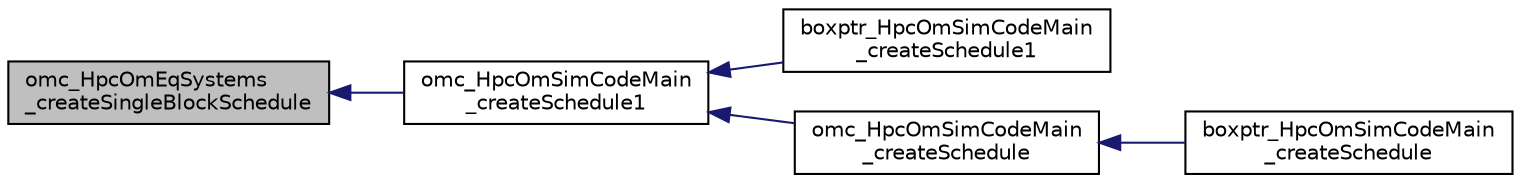 digraph "omc_HpcOmEqSystems_createSingleBlockSchedule"
{
  edge [fontname="Helvetica",fontsize="10",labelfontname="Helvetica",labelfontsize="10"];
  node [fontname="Helvetica",fontsize="10",shape=record];
  rankdir="LR";
  Node1389 [label="omc_HpcOmEqSystems\l_createSingleBlockSchedule",height=0.2,width=0.4,color="black", fillcolor="grey75", style="filled", fontcolor="black"];
  Node1389 -> Node1390 [dir="back",color="midnightblue",fontsize="10",style="solid",fontname="Helvetica"];
  Node1390 [label="omc_HpcOmSimCodeMain\l_createSchedule1",height=0.2,width=0.4,color="black", fillcolor="white", style="filled",URL="$d6/d3a/_hpc_om_sim_code_main_8c.html#a738e35677b1fc5917738a1ff307d9541"];
  Node1390 -> Node1391 [dir="back",color="midnightblue",fontsize="10",style="solid",fontname="Helvetica"];
  Node1391 [label="boxptr_HpcOmSimCodeMain\l_createSchedule1",height=0.2,width=0.4,color="black", fillcolor="white", style="filled",URL="$d6/d3a/_hpc_om_sim_code_main_8c.html#a892d86cc286d519b2e563384bc2d4a7a"];
  Node1390 -> Node1392 [dir="back",color="midnightblue",fontsize="10",style="solid",fontname="Helvetica"];
  Node1392 [label="omc_HpcOmSimCodeMain\l_createSchedule",height=0.2,width=0.4,color="black", fillcolor="white", style="filled",URL="$d6/d3a/_hpc_om_sim_code_main_8c.html#a9ff644dd2da5d0726569d6b7b97c765d"];
  Node1392 -> Node1393 [dir="back",color="midnightblue",fontsize="10",style="solid",fontname="Helvetica"];
  Node1393 [label="boxptr_HpcOmSimCodeMain\l_createSchedule",height=0.2,width=0.4,color="black", fillcolor="white", style="filled",URL="$d6/d3a/_hpc_om_sim_code_main_8c.html#a285e2837bd0245a0d325da6b2feccb9d"];
}
